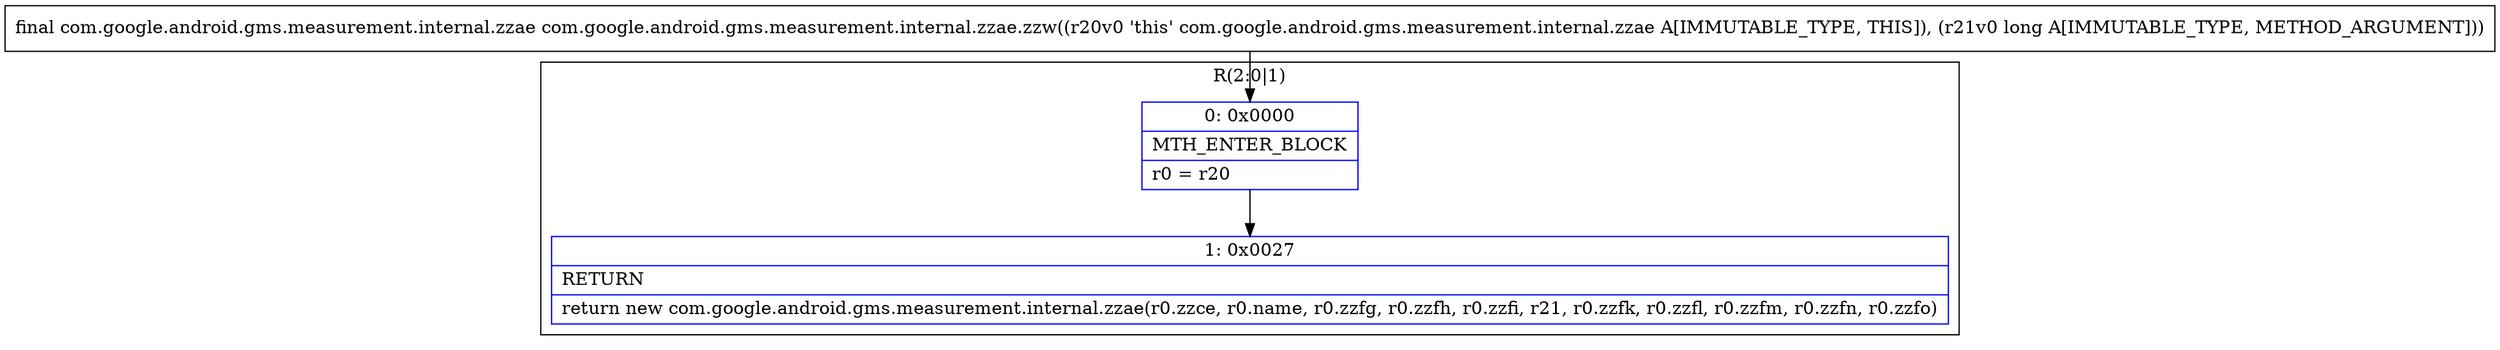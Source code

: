 digraph "CFG forcom.google.android.gms.measurement.internal.zzae.zzw(J)Lcom\/google\/android\/gms\/measurement\/internal\/zzae;" {
subgraph cluster_Region_1961221073 {
label = "R(2:0|1)";
node [shape=record,color=blue];
Node_0 [shape=record,label="{0\:\ 0x0000|MTH_ENTER_BLOCK\l|r0 = r20\l}"];
Node_1 [shape=record,label="{1\:\ 0x0027|RETURN\l|return new com.google.android.gms.measurement.internal.zzae(r0.zzce, r0.name, r0.zzfg, r0.zzfh, r0.zzfi, r21, r0.zzfk, r0.zzfl, r0.zzfm, r0.zzfn, r0.zzfo)\l}"];
}
MethodNode[shape=record,label="{final com.google.android.gms.measurement.internal.zzae com.google.android.gms.measurement.internal.zzae.zzw((r20v0 'this' com.google.android.gms.measurement.internal.zzae A[IMMUTABLE_TYPE, THIS]), (r21v0 long A[IMMUTABLE_TYPE, METHOD_ARGUMENT])) }"];
MethodNode -> Node_0;
Node_0 -> Node_1;
}

